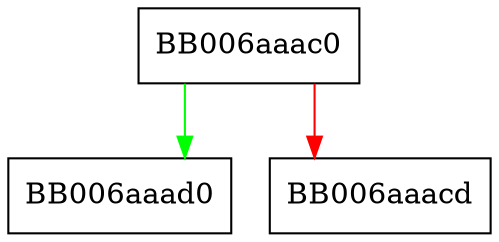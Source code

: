 digraph sha256_192_internal_init {
  node [shape="box"];
  graph [splines=ortho];
  BB006aaac0 -> BB006aaad0 [color="green"];
  BB006aaac0 -> BB006aaacd [color="red"];
}